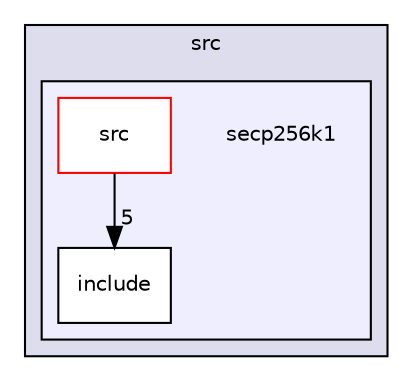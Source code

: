 digraph "src/secp256k1" {
  compound=true
  node [ fontsize="10", fontname="Helvetica"];
  edge [ labelfontsize="10", labelfontname="Helvetica"];
  subgraph clusterdir_68267d1309a1af8e8297ef4c3efbcdba {
    graph [ bgcolor="#ddddee", pencolor="black", label="src" fontname="Helvetica", fontsize="10", URL="dir_68267d1309a1af8e8297ef4c3efbcdba.html"]
  subgraph clusterdir_44f34d1e62fda08bdb4ca69ab2d205ae {
    graph [ bgcolor="#eeeeff", pencolor="black", label="" URL="dir_44f34d1e62fda08bdb4ca69ab2d205ae.html"];
    dir_44f34d1e62fda08bdb4ca69ab2d205ae [shape=plaintext label="secp256k1"];
    dir_1b4df0b9bba47cf333db333897c5a5a4 [shape=box label="include" color="black" fillcolor="white" style="filled" URL="dir_1b4df0b9bba47cf333db333897c5a5a4.html"];
    dir_8db2ef784512d48b2a7d00369dfaac28 [shape=box label="src" color="red" fillcolor="white" style="filled" URL="dir_8db2ef784512d48b2a7d00369dfaac28.html"];
  }
  }
  dir_8db2ef784512d48b2a7d00369dfaac28->dir_1b4df0b9bba47cf333db333897c5a5a4 [headlabel="5", labeldistance=1.5 headhref="dir_000010_000009.html"];
}
